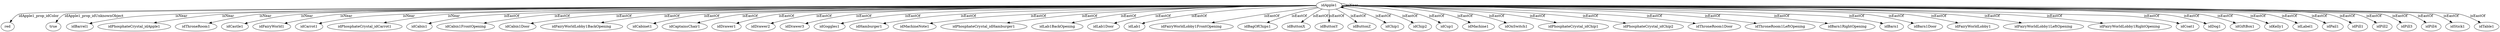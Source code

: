 digraph  {
idApple1 [node_type=entity_node];
red [node_type=property_node];
true [node_type=property_node];
idBarrel1 [node_type=entity_node];
idPhosphateCrystal_idApple1 [node_type=entity_node];
idThroneRoom1 [node_type=entity_node];
idCastle1 [node_type=entity_node];
idFairyWorld1 [node_type=entity_node];
idCarrot1 [node_type=entity_node];
idPhosphateCrystal_idCarrot1 [node_type=entity_node];
idCabin1 [node_type=entity_node];
idCabin1FrontOpening [node_type=entity_node];
idCabin1Door [node_type=entity_node];
idFairyWorldLobby1BackOpening [node_type=entity_node];
idCabinet1 [node_type=entity_node];
idCaptainsChair1 [node_type=entity_node];
idDrawer1 [node_type=entity_node];
idDrawer2 [node_type=entity_node];
idDrawer3 [node_type=entity_node];
idGoggles1 [node_type=entity_node];
idHamburger1 [node_type=entity_node];
idMachineNote1 [node_type=entity_node];
idPhosphateCrystal_idHamburger1 [node_type=entity_node];
idLab1BackOpening [node_type=entity_node];
idLab1Door [node_type=entity_node];
idLab1 [node_type=entity_node];
idFairyWorldLobby1FrontOpening [node_type=entity_node];
idBagOfChips1 [node_type=entity_node];
idButtonX [node_type=entity_node];
idButtonY [node_type=entity_node];
idButtonZ [node_type=entity_node];
idChip1 [node_type=entity_node];
idChip2 [node_type=entity_node];
idCup1 [node_type=entity_node];
idMachine1 [node_type=entity_node];
idOnSwitch1 [node_type=entity_node];
idPhosphateCrystal_idChip1 [node_type=entity_node];
idPhosphateCrystal_idChip2 [node_type=entity_node];
idThroneRoom1Door [node_type=entity_node];
idThroneRoom1LeftOpening [node_type=entity_node];
idBarn1RightOpening [node_type=entity_node];
idBarn1 [node_type=entity_node];
idBarn1Door [node_type=entity_node];
idFairyWorldLobby1 [node_type=entity_node];
idFairyWorldLobby1LeftOpening [node_type=entity_node];
idFairyWorldLobby1RightOpening [node_type=entity_node];
idCoat1 [node_type=entity_node];
idDog1 [node_type=entity_node];
idGiftBox1 [node_type=entity_node];
idKelly1 [node_type=entity_node];
idLabel1 [node_type=entity_node];
idPail1 [node_type=entity_node];
idPill1 [node_type=entity_node];
idPill2 [node_type=entity_node];
idPill3 [node_type=entity_node];
idPill4 [node_type=entity_node];
idStick1 [node_type=entity_node];
idTable1 [node_type=entity_node];
idApple1 -> red  [edge_type=property, label=idApple1_prop_idColor];
idApple1 -> true  [edge_type=property, label=idApple1_prop_idUnknownObject];
idApple1 -> idBarrel1  [edge_type=relationship, label=isNear];
idApple1 -> idPhosphateCrystal_idApple1  [edge_type=relationship, label=isNear];
idApple1 -> idThroneRoom1  [edge_type=relationship, label=isNear];
idApple1 -> idCastle1  [edge_type=relationship, label=isNear];
idApple1 -> idFairyWorld1  [edge_type=relationship, label=isNear];
idApple1 -> idApple1  [edge_type=relationship, label=isNear];
idApple1 -> idCarrot1  [edge_type=relationship, label=isNear];
idApple1 -> idPhosphateCrystal_idCarrot1  [edge_type=relationship, label=isNear];
idApple1 -> idCabin1  [edge_type=relationship, label=isEastOf];
idApple1 -> idCabin1FrontOpening  [edge_type=relationship, label=isEastOf];
idApple1 -> idCabin1Door  [edge_type=relationship, label=isEastOf];
idApple1 -> idFairyWorldLobby1BackOpening  [edge_type=relationship, label=isEastOf];
idApple1 -> idCabinet1  [edge_type=relationship, label=isEastOf];
idApple1 -> idCaptainsChair1  [edge_type=relationship, label=isEastOf];
idApple1 -> idDrawer1  [edge_type=relationship, label=isEastOf];
idApple1 -> idDrawer2  [edge_type=relationship, label=isEastOf];
idApple1 -> idDrawer3  [edge_type=relationship, label=isEastOf];
idApple1 -> idGoggles1  [edge_type=relationship, label=isEastOf];
idApple1 -> idHamburger1  [edge_type=relationship, label=isEastOf];
idApple1 -> idMachineNote1  [edge_type=relationship, label=isEastOf];
idApple1 -> idPhosphateCrystal_idHamburger1  [edge_type=relationship, label=isEastOf];
idApple1 -> idLab1BackOpening  [edge_type=relationship, label=isEastOf];
idApple1 -> idLab1Door  [edge_type=relationship, label=isEastOf];
idApple1 -> idLab1  [edge_type=relationship, label=isEastOf];
idApple1 -> idFairyWorldLobby1FrontOpening  [edge_type=relationship, label=isEastOf];
idApple1 -> idBagOfChips1  [edge_type=relationship, label=isEastOf];
idApple1 -> idButtonX  [edge_type=relationship, label=isEastOf];
idApple1 -> idButtonY  [edge_type=relationship, label=isEastOf];
idApple1 -> idButtonZ  [edge_type=relationship, label=isEastOf];
idApple1 -> idChip1  [edge_type=relationship, label=isEastOf];
idApple1 -> idChip2  [edge_type=relationship, label=isEastOf];
idApple1 -> idCup1  [edge_type=relationship, label=isEastOf];
idApple1 -> idMachine1  [edge_type=relationship, label=isEastOf];
idApple1 -> idOnSwitch1  [edge_type=relationship, label=isEastOf];
idApple1 -> idPhosphateCrystal_idChip1  [edge_type=relationship, label=isEastOf];
idApple1 -> idPhosphateCrystal_idChip2  [edge_type=relationship, label=isEastOf];
idApple1 -> idThroneRoom1Door  [edge_type=relationship, label=isEastOf];
idApple1 -> idThroneRoom1LeftOpening  [edge_type=relationship, label=isEastOf];
idApple1 -> idBarn1RightOpening  [edge_type=relationship, label=isEastOf];
idApple1 -> idBarn1  [edge_type=relationship, label=isEastOf];
idApple1 -> idBarn1Door  [edge_type=relationship, label=isEastOf];
idApple1 -> idFairyWorldLobby1  [edge_type=relationship, label=isEastOf];
idApple1 -> idFairyWorldLobby1LeftOpening  [edge_type=relationship, label=isEastOf];
idApple1 -> idFairyWorldLobby1RightOpening  [edge_type=relationship, label=isEastOf];
idApple1 -> idCoat1  [edge_type=relationship, label=isEastOf];
idApple1 -> idDog1  [edge_type=relationship, label=isEastOf];
idApple1 -> idGiftBox1  [edge_type=relationship, label=isEastOf];
idApple1 -> idKelly1  [edge_type=relationship, label=isEastOf];
idApple1 -> idLabel1  [edge_type=relationship, label=isEastOf];
idApple1 -> idPail1  [edge_type=relationship, label=isEastOf];
idApple1 -> idPill1  [edge_type=relationship, label=isEastOf];
idApple1 -> idPill2  [edge_type=relationship, label=isEastOf];
idApple1 -> idPill3  [edge_type=relationship, label=isEastOf];
idApple1 -> idPill4  [edge_type=relationship, label=isEastOf];
idApple1 -> idStick1  [edge_type=relationship, label=isEastOf];
idApple1 -> idTable1  [edge_type=relationship, label=isEastOf];
}
